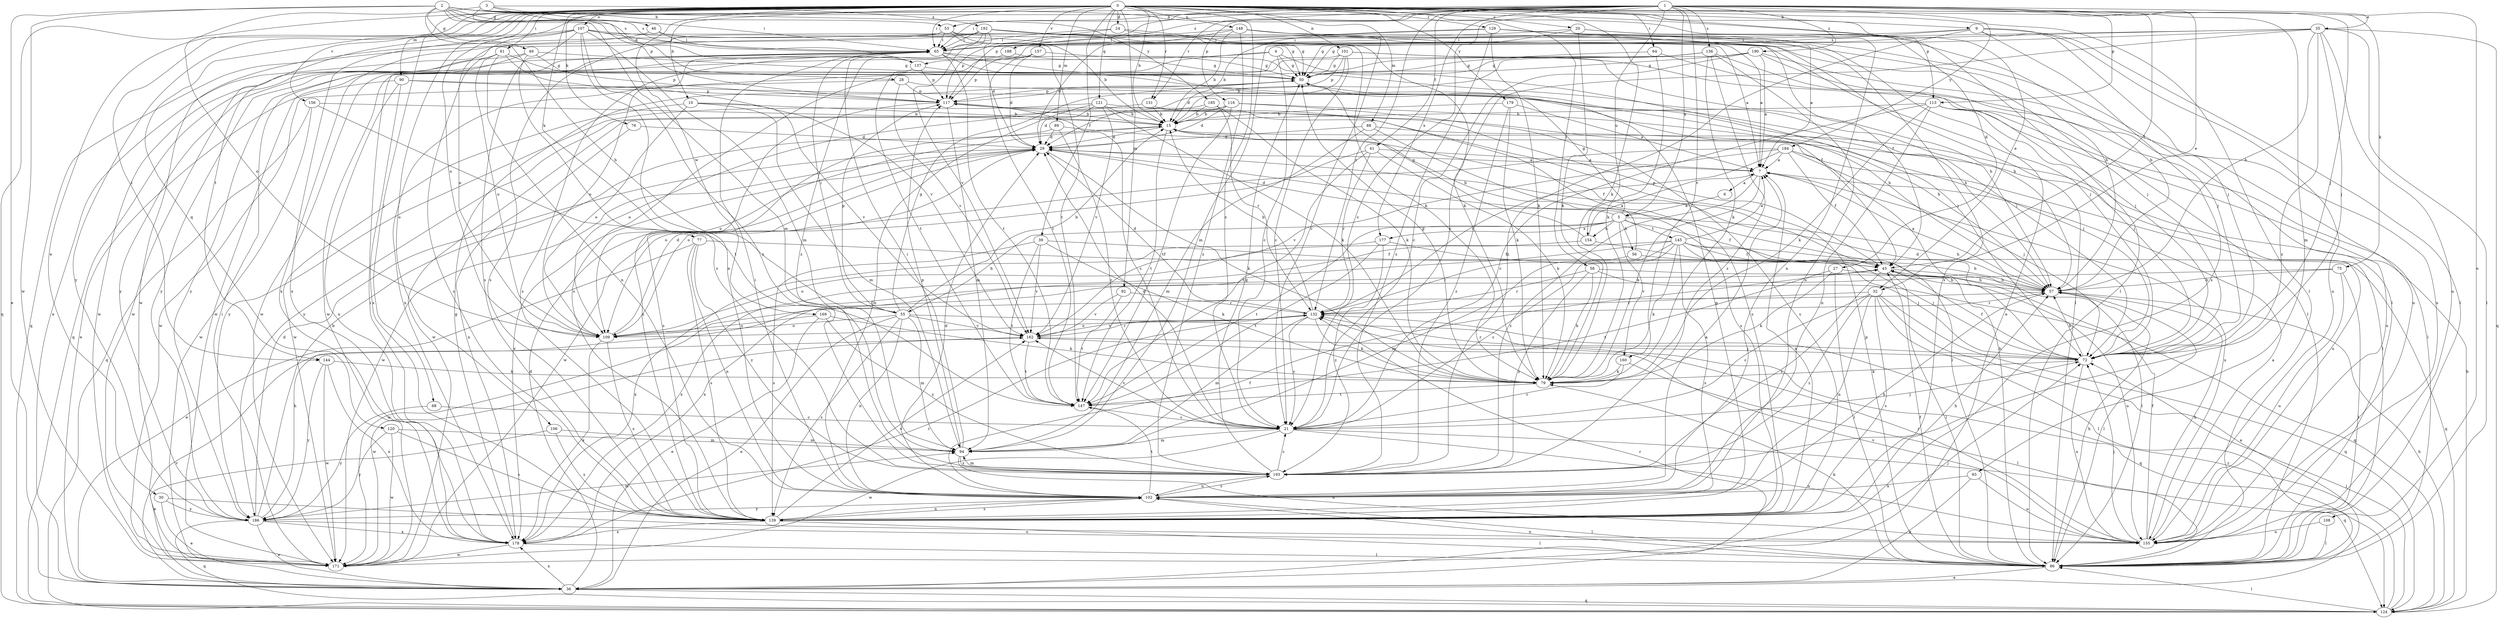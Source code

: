 strict digraph  {
0;
1;
2;
3;
4;
5;
6;
7;
9;
10;
15;
20;
21;
24;
27;
28;
29;
30;
32;
35;
36;
39;
41;
43;
46;
49;
50;
53;
55;
56;
57;
58;
61;
64;
65;
68;
72;
75;
76;
77;
79;
86;
88;
89;
90;
92;
93;
94;
101;
102;
106;
107;
108;
109;
113;
116;
117;
120;
121;
124;
129;
131;
132;
136;
137;
139;
144;
145;
147;
148;
154;
155;
156;
157;
160;
162;
169;
171;
177;
178;
179;
184;
185;
186;
188;
190;
192;
193;
0 -> 9  [label=b];
0 -> 10  [label=b];
0 -> 15  [label=b];
0 -> 20  [label=c];
0 -> 21  [label=c];
0 -> 24  [label=d];
0 -> 30  [label=e];
0 -> 32  [label=e];
0 -> 39  [label=f];
0 -> 58  [label=i];
0 -> 61  [label=i];
0 -> 64  [label=i];
0 -> 65  [label=i];
0 -> 68  [label=j];
0 -> 72  [label=j];
0 -> 75  [label=k];
0 -> 76  [label=k];
0 -> 77  [label=k];
0 -> 79  [label=k];
0 -> 86  [label=l];
0 -> 88  [label=m];
0 -> 89  [label=m];
0 -> 90  [label=m];
0 -> 92  [label=m];
0 -> 101  [label=n];
0 -> 106  [label=o];
0 -> 107  [label=o];
0 -> 108  [label=o];
0 -> 109  [label=o];
0 -> 113  [label=p];
0 -> 120  [label=q];
0 -> 121  [label=q];
0 -> 124  [label=q];
0 -> 129  [label=r];
0 -> 131  [label=r];
0 -> 144  [label=t];
0 -> 148  [label=u];
0 -> 156  [label=v];
0 -> 157  [label=v];
0 -> 169  [label=w];
0 -> 179  [label=y];
1 -> 5  [label=a];
1 -> 21  [label=c];
1 -> 32  [label=e];
1 -> 35  [label=e];
1 -> 41  [label=f];
1 -> 43  [label=f];
1 -> 53  [label=h];
1 -> 65  [label=i];
1 -> 93  [label=m];
1 -> 113  [label=p];
1 -> 116  [label=p];
1 -> 117  [label=p];
1 -> 131  [label=r];
1 -> 132  [label=r];
1 -> 136  [label=s];
1 -> 144  [label=t];
1 -> 154  [label=u];
1 -> 160  [label=v];
1 -> 177  [label=x];
1 -> 184  [label=y];
1 -> 188  [label=z];
1 -> 190  [label=z];
2 -> 27  [label=d];
2 -> 36  [label=e];
2 -> 46  [label=g];
2 -> 49  [label=g];
2 -> 53  [label=h];
2 -> 55  [label=h];
2 -> 86  [label=l];
2 -> 94  [label=m];
2 -> 117  [label=p];
2 -> 137  [label=s];
2 -> 171  [label=w];
2 -> 185  [label=y];
3 -> 28  [label=d];
3 -> 65  [label=i];
3 -> 109  [label=o];
3 -> 137  [label=s];
3 -> 192  [label=z];
4 -> 21  [label=c];
4 -> 50  [label=g];
4 -> 72  [label=j];
4 -> 171  [label=w];
4 -> 186  [label=y];
5 -> 29  [label=d];
5 -> 43  [label=f];
5 -> 50  [label=g];
5 -> 55  [label=h];
5 -> 56  [label=h];
5 -> 57  [label=h];
5 -> 145  [label=t];
5 -> 147  [label=t];
5 -> 154  [label=u];
5 -> 160  [label=v];
5 -> 177  [label=x];
6 -> 5  [label=a];
7 -> 6  [label=a];
7 -> 79  [label=k];
7 -> 155  [label=u];
7 -> 193  [label=z];
9 -> 65  [label=i];
9 -> 72  [label=j];
9 -> 86  [label=l];
9 -> 137  [label=s];
9 -> 139  [label=s];
9 -> 155  [label=u];
9 -> 193  [label=z];
10 -> 15  [label=b];
10 -> 94  [label=m];
10 -> 109  [label=o];
10 -> 162  [label=v];
10 -> 171  [label=w];
15 -> 29  [label=d];
15 -> 109  [label=o];
15 -> 147  [label=t];
20 -> 50  [label=g];
20 -> 57  [label=h];
20 -> 65  [label=i];
20 -> 79  [label=k];
20 -> 102  [label=n];
21 -> 29  [label=d];
21 -> 72  [label=j];
21 -> 94  [label=m];
21 -> 124  [label=q];
21 -> 155  [label=u];
21 -> 162  [label=v];
21 -> 171  [label=w];
24 -> 50  [label=g];
24 -> 65  [label=i];
24 -> 86  [label=l];
24 -> 117  [label=p];
27 -> 57  [label=h];
27 -> 79  [label=k];
27 -> 86  [label=l];
27 -> 147  [label=t];
28 -> 57  [label=h];
28 -> 117  [label=p];
28 -> 162  [label=v];
28 -> 171  [label=w];
29 -> 7  [label=a];
29 -> 79  [label=k];
29 -> 86  [label=l];
29 -> 109  [label=o];
29 -> 171  [label=w];
29 -> 178  [label=x];
30 -> 36  [label=e];
30 -> 155  [label=u];
30 -> 186  [label=y];
32 -> 21  [label=c];
32 -> 36  [label=e];
32 -> 86  [label=l];
32 -> 102  [label=n];
32 -> 124  [label=q];
32 -> 132  [label=r];
32 -> 139  [label=s];
32 -> 193  [label=z];
35 -> 21  [label=c];
35 -> 50  [label=g];
35 -> 57  [label=h];
35 -> 65  [label=i];
35 -> 72  [label=j];
35 -> 86  [label=l];
35 -> 94  [label=m];
35 -> 124  [label=q];
35 -> 155  [label=u];
35 -> 193  [label=z];
36 -> 29  [label=d];
36 -> 124  [label=q];
36 -> 132  [label=r];
36 -> 162  [label=v];
36 -> 178  [label=x];
39 -> 43  [label=f];
39 -> 79  [label=k];
39 -> 139  [label=s];
39 -> 147  [label=t];
39 -> 162  [label=v];
41 -> 7  [label=a];
41 -> 79  [label=k];
41 -> 109  [label=o];
41 -> 132  [label=r];
41 -> 147  [label=t];
43 -> 57  [label=h];
43 -> 86  [label=l];
43 -> 117  [label=p];
43 -> 155  [label=u];
43 -> 193  [label=z];
46 -> 65  [label=i];
46 -> 79  [label=k];
46 -> 178  [label=x];
49 -> 50  [label=g];
49 -> 117  [label=p];
49 -> 171  [label=w];
49 -> 186  [label=y];
49 -> 193  [label=z];
50 -> 117  [label=p];
53 -> 15  [label=b];
53 -> 65  [label=i];
53 -> 72  [label=j];
53 -> 139  [label=s];
53 -> 147  [label=t];
53 -> 171  [label=w];
55 -> 15  [label=b];
55 -> 36  [label=e];
55 -> 50  [label=g];
55 -> 65  [label=i];
55 -> 94  [label=m];
55 -> 102  [label=n];
55 -> 109  [label=o];
55 -> 117  [label=p];
55 -> 124  [label=q];
55 -> 139  [label=s];
55 -> 162  [label=v];
56 -> 15  [label=b];
56 -> 21  [label=c];
56 -> 72  [label=j];
57 -> 7  [label=a];
57 -> 86  [label=l];
57 -> 132  [label=r];
58 -> 57  [label=h];
58 -> 79  [label=k];
58 -> 124  [label=q];
58 -> 132  [label=r];
58 -> 193  [label=z];
61 -> 50  [label=g];
61 -> 102  [label=n];
61 -> 109  [label=o];
61 -> 139  [label=s];
61 -> 162  [label=v];
61 -> 171  [label=w];
64 -> 50  [label=g];
64 -> 72  [label=j];
64 -> 79  [label=k];
65 -> 50  [label=g];
65 -> 57  [label=h];
65 -> 72  [label=j];
65 -> 124  [label=q];
65 -> 139  [label=s];
65 -> 147  [label=t];
65 -> 186  [label=y];
68 -> 21  [label=c];
68 -> 186  [label=y];
72 -> 29  [label=d];
72 -> 43  [label=f];
72 -> 57  [label=h];
72 -> 79  [label=k];
72 -> 132  [label=r];
72 -> 155  [label=u];
75 -> 57  [label=h];
75 -> 86  [label=l];
75 -> 155  [label=u];
75 -> 171  [label=w];
76 -> 29  [label=d];
76 -> 178  [label=x];
77 -> 36  [label=e];
77 -> 43  [label=f];
77 -> 102  [label=n];
77 -> 139  [label=s];
77 -> 193  [label=z];
79 -> 50  [label=g];
79 -> 147  [label=t];
86 -> 15  [label=b];
86 -> 36  [label=e];
86 -> 43  [label=f];
86 -> 57  [label=h];
86 -> 79  [label=k];
86 -> 102  [label=n];
86 -> 117  [label=p];
88 -> 29  [label=d];
88 -> 86  [label=l];
88 -> 94  [label=m];
88 -> 139  [label=s];
89 -> 21  [label=c];
89 -> 29  [label=d];
89 -> 43  [label=f];
89 -> 139  [label=s];
90 -> 36  [label=e];
90 -> 57  [label=h];
90 -> 117  [label=p];
90 -> 139  [label=s];
90 -> 178  [label=x];
92 -> 132  [label=r];
92 -> 147  [label=t];
92 -> 162  [label=v];
93 -> 36  [label=e];
93 -> 102  [label=n];
93 -> 155  [label=u];
94 -> 65  [label=i];
94 -> 117  [label=p];
94 -> 155  [label=u];
94 -> 193  [label=z];
101 -> 21  [label=c];
101 -> 29  [label=d];
101 -> 50  [label=g];
101 -> 57  [label=h];
101 -> 86  [label=l];
101 -> 117  [label=p];
101 -> 171  [label=w];
102 -> 7  [label=a];
102 -> 29  [label=d];
102 -> 43  [label=f];
102 -> 57  [label=h];
102 -> 65  [label=i];
102 -> 86  [label=l];
102 -> 139  [label=s];
102 -> 147  [label=t];
102 -> 186  [label=y];
102 -> 193  [label=z];
106 -> 36  [label=e];
106 -> 94  [label=m];
106 -> 139  [label=s];
107 -> 50  [label=g];
107 -> 65  [label=i];
107 -> 72  [label=j];
107 -> 94  [label=m];
107 -> 102  [label=n];
107 -> 109  [label=o];
107 -> 139  [label=s];
107 -> 178  [label=x];
107 -> 186  [label=y];
107 -> 193  [label=z];
108 -> 86  [label=l];
108 -> 155  [label=u];
109 -> 29  [label=d];
109 -> 43  [label=f];
109 -> 139  [label=s];
109 -> 178  [label=x];
113 -> 15  [label=b];
113 -> 21  [label=c];
113 -> 72  [label=j];
113 -> 79  [label=k];
113 -> 86  [label=l];
113 -> 102  [label=n];
113 -> 155  [label=u];
116 -> 15  [label=b];
116 -> 29  [label=d];
116 -> 72  [label=j];
116 -> 139  [label=s];
116 -> 147  [label=t];
116 -> 171  [label=w];
117 -> 15  [label=b];
117 -> 21  [label=c];
117 -> 94  [label=m];
117 -> 139  [label=s];
120 -> 94  [label=m];
120 -> 139  [label=s];
120 -> 171  [label=w];
120 -> 186  [label=y];
121 -> 15  [label=b];
121 -> 29  [label=d];
121 -> 57  [label=h];
121 -> 79  [label=k];
121 -> 102  [label=n];
121 -> 162  [label=v];
121 -> 186  [label=y];
124 -> 15  [label=b];
124 -> 57  [label=h];
124 -> 72  [label=j];
124 -> 86  [label=l];
124 -> 132  [label=r];
129 -> 7  [label=a];
129 -> 15  [label=b];
129 -> 36  [label=e];
129 -> 65  [label=i];
129 -> 79  [label=k];
129 -> 139  [label=s];
129 -> 193  [label=z];
131 -> 15  [label=b];
131 -> 109  [label=o];
131 -> 139  [label=s];
132 -> 15  [label=b];
132 -> 21  [label=c];
132 -> 29  [label=d];
132 -> 79  [label=k];
132 -> 94  [label=m];
132 -> 109  [label=o];
132 -> 162  [label=v];
136 -> 15  [label=b];
136 -> 50  [label=g];
136 -> 79  [label=k];
136 -> 102  [label=n];
136 -> 109  [label=o];
136 -> 155  [label=u];
136 -> 193  [label=z];
137 -> 43  [label=f];
137 -> 117  [label=p];
137 -> 147  [label=t];
139 -> 7  [label=a];
139 -> 50  [label=g];
139 -> 57  [label=h];
139 -> 86  [label=l];
139 -> 102  [label=n];
139 -> 162  [label=v];
139 -> 178  [label=x];
144 -> 79  [label=k];
144 -> 171  [label=w];
144 -> 178  [label=x];
144 -> 186  [label=y];
145 -> 7  [label=a];
145 -> 43  [label=f];
145 -> 57  [label=h];
145 -> 72  [label=j];
145 -> 79  [label=k];
145 -> 94  [label=m];
145 -> 109  [label=o];
145 -> 124  [label=q];
145 -> 132  [label=r];
145 -> 139  [label=s];
145 -> 178  [label=x];
147 -> 21  [label=c];
148 -> 7  [label=a];
148 -> 15  [label=b];
148 -> 21  [label=c];
148 -> 29  [label=d];
148 -> 57  [label=h];
148 -> 65  [label=i];
148 -> 86  [label=l];
148 -> 193  [label=z];
154 -> 7  [label=a];
154 -> 50  [label=g];
154 -> 86  [label=l];
154 -> 178  [label=x];
155 -> 7  [label=a];
155 -> 43  [label=f];
155 -> 57  [label=h];
155 -> 72  [label=j];
155 -> 132  [label=r];
155 -> 162  [label=v];
156 -> 15  [label=b];
156 -> 124  [label=q];
156 -> 147  [label=t];
156 -> 171  [label=w];
157 -> 29  [label=d];
157 -> 50  [label=g];
157 -> 117  [label=p];
157 -> 139  [label=s];
157 -> 147  [label=t];
160 -> 21  [label=c];
160 -> 79  [label=k];
160 -> 86  [label=l];
162 -> 72  [label=j];
162 -> 132  [label=r];
162 -> 147  [label=t];
162 -> 171  [label=w];
169 -> 36  [label=e];
169 -> 79  [label=k];
169 -> 109  [label=o];
169 -> 193  [label=z];
171 -> 65  [label=i];
171 -> 72  [label=j];
177 -> 43  [label=f];
177 -> 147  [label=t];
177 -> 178  [label=x];
177 -> 193  [label=z];
178 -> 50  [label=g];
178 -> 65  [label=i];
178 -> 86  [label=l];
178 -> 132  [label=r];
178 -> 171  [label=w];
179 -> 7  [label=a];
179 -> 15  [label=b];
179 -> 79  [label=k];
179 -> 193  [label=z];
184 -> 7  [label=a];
184 -> 43  [label=f];
184 -> 72  [label=j];
184 -> 132  [label=r];
184 -> 155  [label=u];
184 -> 162  [label=v];
184 -> 171  [label=w];
185 -> 15  [label=b];
185 -> 79  [label=k];
185 -> 132  [label=r];
185 -> 186  [label=y];
186 -> 15  [label=b];
186 -> 29  [label=d];
186 -> 36  [label=e];
186 -> 57  [label=h];
186 -> 94  [label=m];
186 -> 124  [label=q];
186 -> 155  [label=u];
186 -> 178  [label=x];
188 -> 50  [label=g];
188 -> 178  [label=x];
190 -> 7  [label=a];
190 -> 21  [label=c];
190 -> 50  [label=g];
190 -> 72  [label=j];
190 -> 155  [label=u];
190 -> 171  [label=w];
192 -> 7  [label=a];
192 -> 29  [label=d];
192 -> 36  [label=e];
192 -> 43  [label=f];
192 -> 65  [label=i];
192 -> 79  [label=k];
192 -> 124  [label=q];
192 -> 162  [label=v];
192 -> 193  [label=z];
193 -> 21  [label=c];
193 -> 50  [label=g];
193 -> 94  [label=m];
193 -> 102  [label=n];
}

